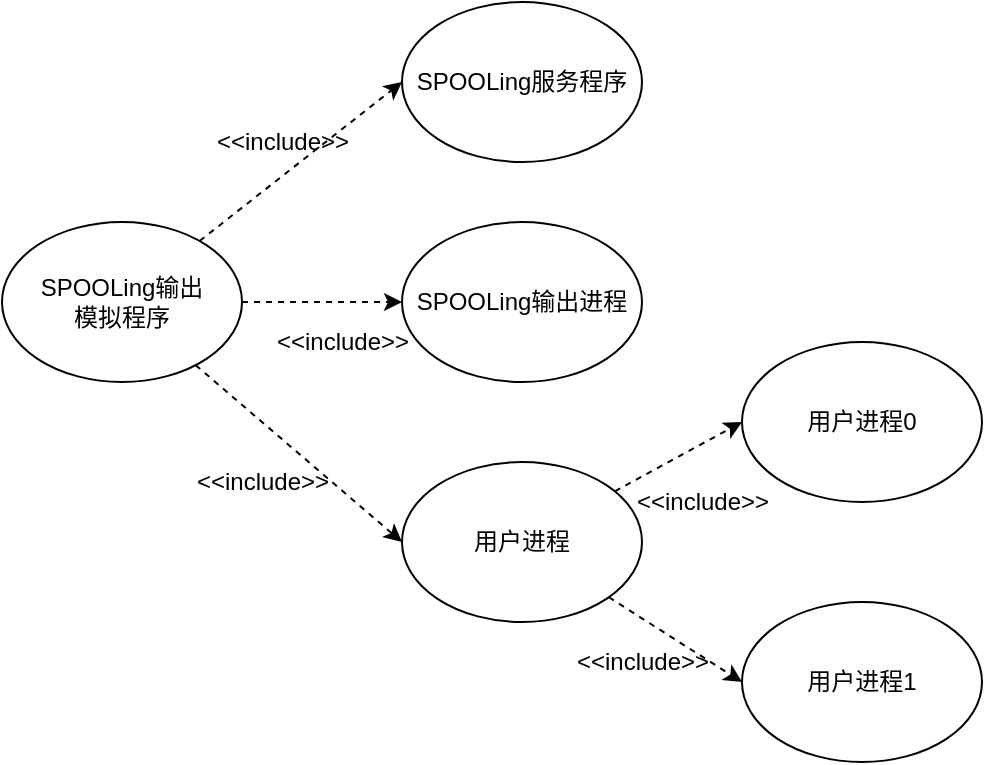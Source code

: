 <mxfile version="16.5.1" type="device"><diagram id="PySA1uBY-ZuJwtNXcA0O" name="第 1 页"><mxGraphModel dx="1421" dy="852" grid="0" gridSize="10" guides="1" tooltips="1" connect="1" arrows="1" fold="1" page="1" pageScale="1" pageWidth="827" pageHeight="1169" math="0" shadow="0"><root><mxCell id="0"/><mxCell id="1" parent="0"/><mxCell id="SdJ_gN5IfRqN_7BFcOaN-1" value="SPOOLing服务程序" style="ellipse;whiteSpace=wrap;html=1;" vertex="1" parent="1"><mxGeometry x="310" y="470" width="120" height="80" as="geometry"/></mxCell><mxCell id="SdJ_gN5IfRqN_7BFcOaN-2" value="SPOOLing输出进程" style="ellipse;whiteSpace=wrap;html=1;" vertex="1" parent="1"><mxGeometry x="310" y="580" width="120" height="80" as="geometry"/></mxCell><mxCell id="SdJ_gN5IfRqN_7BFcOaN-12" style="edgeStyle=none;rounded=0;orthogonalLoop=1;jettySize=auto;html=1;entryX=0;entryY=0.5;entryDx=0;entryDy=0;dashed=1;" edge="1" parent="1" source="SdJ_gN5IfRqN_7BFcOaN-3" target="SdJ_gN5IfRqN_7BFcOaN-10"><mxGeometry relative="1" as="geometry"/></mxCell><mxCell id="SdJ_gN5IfRqN_7BFcOaN-13" style="edgeStyle=none;rounded=0;orthogonalLoop=1;jettySize=auto;html=1;entryX=0;entryY=0.5;entryDx=0;entryDy=0;dashed=1;" edge="1" parent="1" source="SdJ_gN5IfRqN_7BFcOaN-3" target="SdJ_gN5IfRqN_7BFcOaN-11"><mxGeometry relative="1" as="geometry"/></mxCell><mxCell id="SdJ_gN5IfRqN_7BFcOaN-3" value="用户进程" style="ellipse;whiteSpace=wrap;html=1;" vertex="1" parent="1"><mxGeometry x="310" y="700" width="120" height="80" as="geometry"/></mxCell><mxCell id="SdJ_gN5IfRqN_7BFcOaN-6" style="rounded=0;orthogonalLoop=1;jettySize=auto;html=1;entryX=0;entryY=0.5;entryDx=0;entryDy=0;dashed=1;" edge="1" parent="1" source="SdJ_gN5IfRqN_7BFcOaN-5" target="SdJ_gN5IfRqN_7BFcOaN-1"><mxGeometry relative="1" as="geometry"/></mxCell><mxCell id="SdJ_gN5IfRqN_7BFcOaN-7" style="edgeStyle=none;rounded=0;orthogonalLoop=1;jettySize=auto;html=1;entryX=0;entryY=0.5;entryDx=0;entryDy=0;dashed=1;" edge="1" parent="1" source="SdJ_gN5IfRqN_7BFcOaN-5" target="SdJ_gN5IfRqN_7BFcOaN-2"><mxGeometry relative="1" as="geometry"/></mxCell><mxCell id="SdJ_gN5IfRqN_7BFcOaN-8" style="edgeStyle=none;rounded=0;orthogonalLoop=1;jettySize=auto;html=1;entryX=0;entryY=0.5;entryDx=0;entryDy=0;dashed=1;" edge="1" parent="1" source="SdJ_gN5IfRqN_7BFcOaN-5" target="SdJ_gN5IfRqN_7BFcOaN-3"><mxGeometry relative="1" as="geometry"/></mxCell><mxCell id="SdJ_gN5IfRqN_7BFcOaN-5" value="SPOOLing输出&lt;br&gt;模拟程序" style="ellipse;whiteSpace=wrap;html=1;" vertex="1" parent="1"><mxGeometry x="110" y="580" width="120" height="80" as="geometry"/></mxCell><mxCell id="SdJ_gN5IfRqN_7BFcOaN-10" value="用户进程0" style="ellipse;whiteSpace=wrap;html=1;" vertex="1" parent="1"><mxGeometry x="480" y="640" width="120" height="80" as="geometry"/></mxCell><mxCell id="SdJ_gN5IfRqN_7BFcOaN-11" value="用户进程1" style="ellipse;whiteSpace=wrap;html=1;" vertex="1" parent="1"><mxGeometry x="480" y="770" width="120" height="80" as="geometry"/></mxCell><mxCell id="SdJ_gN5IfRqN_7BFcOaN-14" value="&amp;lt;&amp;lt;include&amp;gt;&amp;gt;" style="text;html=1;align=center;verticalAlign=middle;resizable=0;points=[];autosize=1;strokeColor=none;fillColor=none;" vertex="1" parent="1"><mxGeometry x="420" y="710" width="80" height="20" as="geometry"/></mxCell><mxCell id="SdJ_gN5IfRqN_7BFcOaN-15" value="&amp;lt;&amp;lt;include&amp;gt;&amp;gt;" style="text;html=1;align=center;verticalAlign=middle;resizable=0;points=[];autosize=1;strokeColor=none;fillColor=none;" vertex="1" parent="1"><mxGeometry x="390" y="790" width="80" height="20" as="geometry"/></mxCell><mxCell id="SdJ_gN5IfRqN_7BFcOaN-16" value="&amp;lt;&amp;lt;include&amp;gt;&amp;gt;" style="text;html=1;align=center;verticalAlign=middle;resizable=0;points=[];autosize=1;strokeColor=none;fillColor=none;" vertex="1" parent="1"><mxGeometry x="210" y="530" width="80" height="20" as="geometry"/></mxCell><mxCell id="SdJ_gN5IfRqN_7BFcOaN-17" value="&amp;lt;&amp;lt;include&amp;gt;&amp;gt;" style="text;html=1;align=center;verticalAlign=middle;resizable=0;points=[];autosize=1;strokeColor=none;fillColor=none;" vertex="1" parent="1"><mxGeometry x="240" y="630" width="80" height="20" as="geometry"/></mxCell><mxCell id="SdJ_gN5IfRqN_7BFcOaN-18" value="&amp;lt;&amp;lt;include&amp;gt;&amp;gt;" style="text;html=1;align=center;verticalAlign=middle;resizable=0;points=[];autosize=1;strokeColor=none;fillColor=none;" vertex="1" parent="1"><mxGeometry x="200" y="700" width="80" height="20" as="geometry"/></mxCell></root></mxGraphModel></diagram></mxfile>